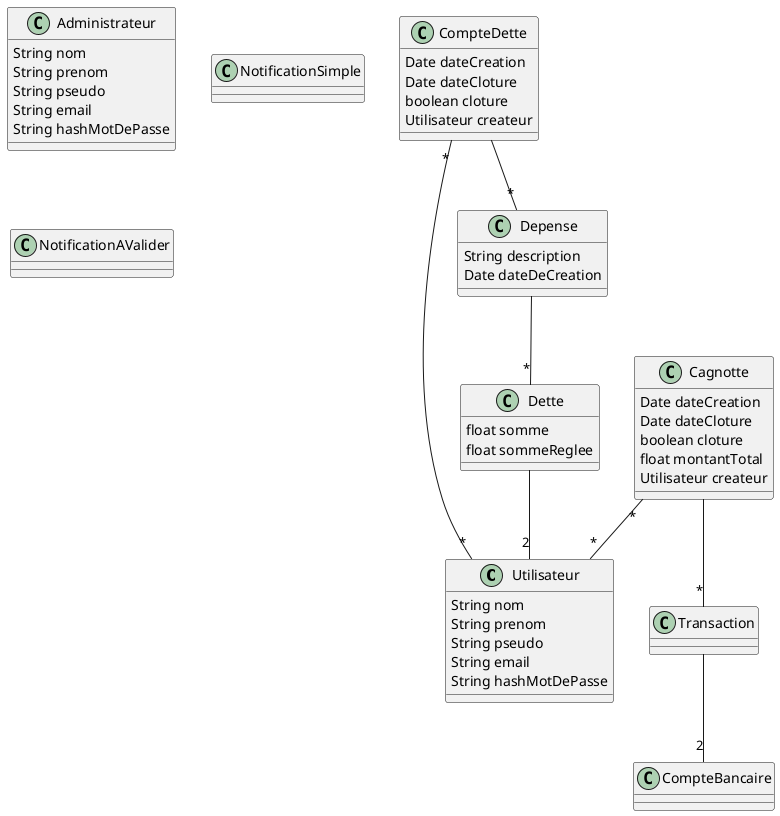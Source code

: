 @startuml
	class Utilisateur {
		String nom
		String prenom
		String pseudo
		String email
		String hashMotDePasse
	}

	class Administrateur {
		String nom
		String prenom
		String pseudo
		String email
		String hashMotDePasse
	}

	class Cagnotte {
		Date dateCreation
		Date dateCloture
		boolean cloture
		float montantTotal
		Utilisateur createur
	}

	Cagnotte "*"--"*" Utilisateur
	Cagnotte --"*" Transaction

	class CompteDette {
		Date dateCreation
		Date dateCloture
		boolean cloture
		Utilisateur createur
	}
	CompteDette "*"--"*" Utilisateur
	CompteDette --"*" Depense

	class Depense {
		String description
		Date dateDeCreation
	}
	Depense --"*" Dette

	class Dette {
		float somme
		float sommeReglee
	}
	Dette --"2" Utilisateur

	class Transaction {

	}

	Transaction --"2" CompteBancaire

	class CompteBancaire {

	}

	class NotificationSimple {

	}

	class NotificationAValider {

	}

@enduml
